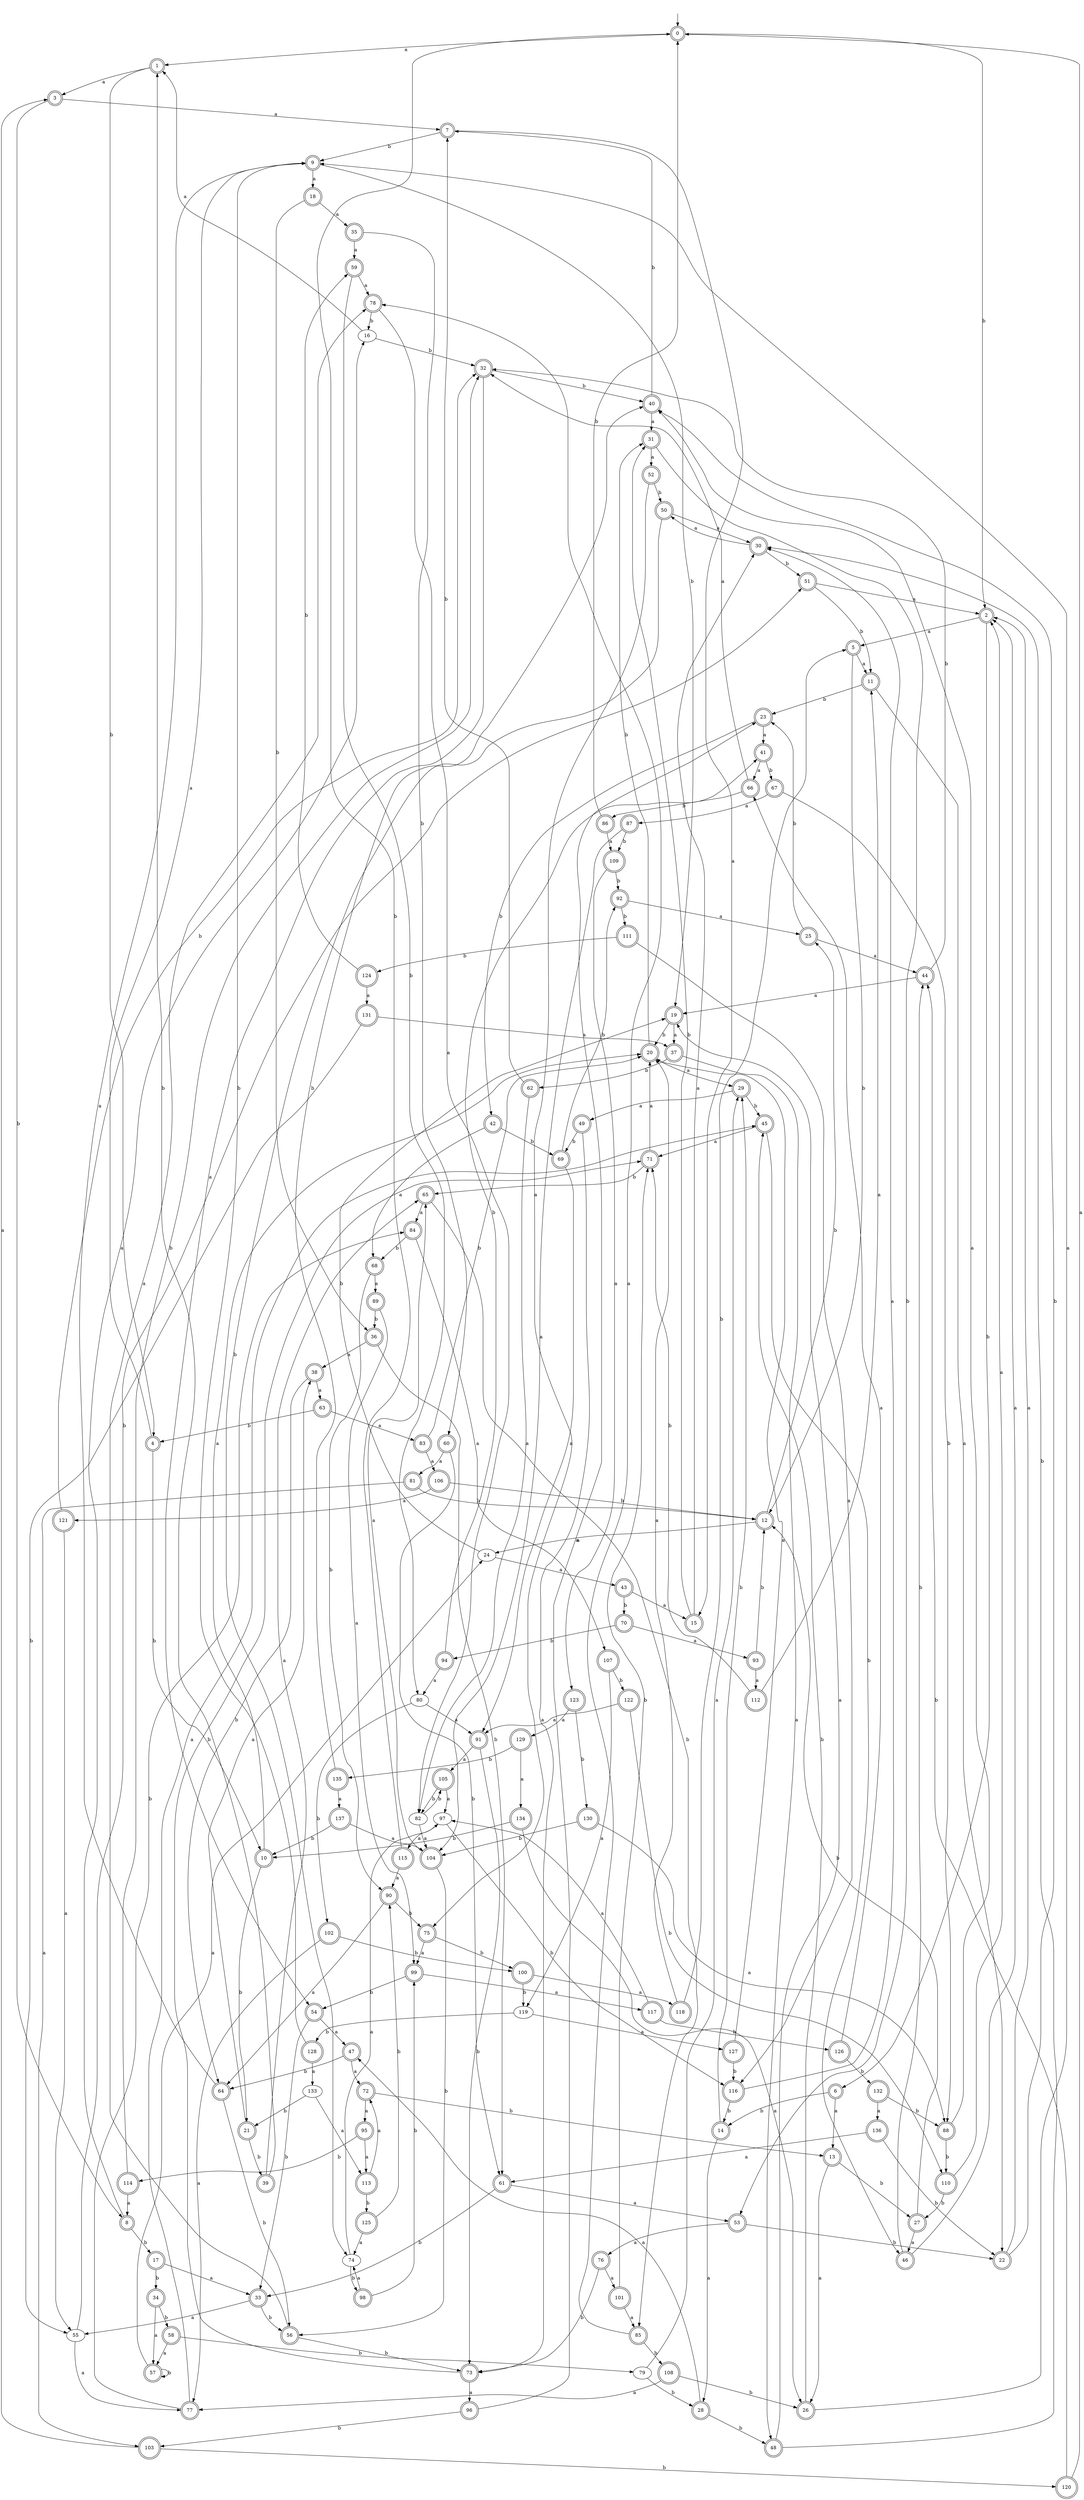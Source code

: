 digraph RandomDFA {
  __start0 [label="", shape=none];
  __start0 -> 0 [label=""];
  0 [shape=circle] [shape=doublecircle]
  0 -> 1 [label="a"]
  0 -> 2 [label="b"]
  1 [shape=doublecircle]
  1 -> 3 [label="a"]
  1 -> 4 [label="b"]
  2 [shape=doublecircle]
  2 -> 5 [label="a"]
  2 -> 6 [label="b"]
  3 [shape=doublecircle]
  3 -> 7 [label="a"]
  3 -> 8 [label="b"]
  4 [shape=doublecircle]
  4 -> 9 [label="a"]
  4 -> 10 [label="b"]
  5 [shape=doublecircle]
  5 -> 11 [label="a"]
  5 -> 12 [label="b"]
  6 [shape=doublecircle]
  6 -> 13 [label="a"]
  6 -> 14 [label="b"]
  7 [shape=doublecircle]
  7 -> 15 [label="a"]
  7 -> 9 [label="b"]
  8 [shape=doublecircle]
  8 -> 16 [label="a"]
  8 -> 17 [label="b"]
  9 [shape=doublecircle]
  9 -> 18 [label="a"]
  9 -> 19 [label="b"]
  10 [shape=doublecircle]
  10 -> 20 [label="a"]
  10 -> 21 [label="b"]
  11 [shape=doublecircle]
  11 -> 22 [label="a"]
  11 -> 23 [label="b"]
  12 [shape=doublecircle]
  12 -> 24 [label="a"]
  12 -> 25 [label="b"]
  13 [shape=doublecircle]
  13 -> 26 [label="a"]
  13 -> 27 [label="b"]
  14 [shape=doublecircle]
  14 -> 28 [label="a"]
  14 -> 29 [label="b"]
  15 [shape=doublecircle]
  15 -> 30 [label="a"]
  15 -> 31 [label="b"]
  16
  16 -> 1 [label="a"]
  16 -> 32 [label="b"]
  17 [shape=doublecircle]
  17 -> 33 [label="a"]
  17 -> 34 [label="b"]
  18 [shape=doublecircle]
  18 -> 35 [label="a"]
  18 -> 36 [label="b"]
  19 [shape=doublecircle]
  19 -> 37 [label="a"]
  19 -> 20 [label="b"]
  20 [shape=doublecircle]
  20 -> 29 [label="a"]
  20 -> 31 [label="b"]
  21 [shape=doublecircle]
  21 -> 38 [label="a"]
  21 -> 39 [label="b"]
  22 [shape=doublecircle]
  22 -> 2 [label="a"]
  22 -> 40 [label="b"]
  23 [shape=doublecircle]
  23 -> 41 [label="a"]
  23 -> 42 [label="b"]
  24
  24 -> 43 [label="a"]
  24 -> 19 [label="b"]
  25 [shape=doublecircle]
  25 -> 44 [label="a"]
  25 -> 23 [label="b"]
  26 [shape=doublecircle]
  26 -> 9 [label="a"]
  26 -> 45 [label="b"]
  27 [shape=doublecircle]
  27 -> 46 [label="a"]
  27 -> 12 [label="b"]
  28 [shape=doublecircle]
  28 -> 47 [label="a"]
  28 -> 48 [label="b"]
  29 [shape=doublecircle]
  29 -> 49 [label="a"]
  29 -> 45 [label="b"]
  30 [shape=doublecircle]
  30 -> 50 [label="a"]
  30 -> 51 [label="b"]
  31 [shape=doublecircle]
  31 -> 52 [label="a"]
  31 -> 53 [label="b"]
  32 [shape=doublecircle]
  32 -> 54 [label="a"]
  32 -> 40 [label="b"]
  33 [shape=doublecircle]
  33 -> 55 [label="a"]
  33 -> 56 [label="b"]
  34 [shape=doublecircle]
  34 -> 57 [label="a"]
  34 -> 58 [label="b"]
  35 [shape=doublecircle]
  35 -> 59 [label="a"]
  35 -> 60 [label="b"]
  36 [shape=doublecircle]
  36 -> 38 [label="a"]
  36 -> 61 [label="b"]
  37 [shape=doublecircle]
  37 -> 48 [label="a"]
  37 -> 62 [label="b"]
  38 [shape=doublecircle]
  38 -> 63 [label="a"]
  38 -> 64 [label="b"]
  39 [shape=doublecircle]
  39 -> 65 [label="a"]
  39 -> 1 [label="b"]
  40 [shape=doublecircle]
  40 -> 31 [label="a"]
  40 -> 7 [label="b"]
  41 [shape=doublecircle]
  41 -> 66 [label="a"]
  41 -> 67 [label="b"]
  42 [shape=doublecircle]
  42 -> 68 [label="a"]
  42 -> 69 [label="b"]
  43 [shape=doublecircle]
  43 -> 15 [label="a"]
  43 -> 70 [label="b"]
  44 [shape=doublecircle]
  44 -> 19 [label="a"]
  44 -> 32 [label="b"]
  45 [shape=doublecircle]
  45 -> 71 [label="a"]
  45 -> 46 [label="b"]
  46 [shape=doublecircle]
  46 -> 2 [label="a"]
  46 -> 44 [label="b"]
  47 [shape=doublecircle]
  47 -> 72 [label="a"]
  47 -> 64 [label="b"]
  48 [shape=doublecircle]
  48 -> 19 [label="a"]
  48 -> 30 [label="b"]
  49 [shape=doublecircle]
  49 -> 73 [label="a"]
  49 -> 69 [label="b"]
  50 [shape=doublecircle]
  50 -> 30 [label="a"]
  50 -> 74 [label="b"]
  51 [shape=doublecircle]
  51 -> 2 [label="a"]
  51 -> 11 [label="b"]
  52 [shape=doublecircle]
  52 -> 75 [label="a"]
  52 -> 50 [label="b"]
  53 [shape=doublecircle]
  53 -> 76 [label="a"]
  53 -> 22 [label="b"]
  54 [shape=doublecircle]
  54 -> 47 [label="a"]
  54 -> 33 [label="b"]
  55
  55 -> 77 [label="a"]
  55 -> 51 [label="b"]
  56 [shape=doublecircle]
  56 -> 78 [label="a"]
  56 -> 73 [label="b"]
  57 [shape=doublecircle]
  57 -> 24 [label="a"]
  57 -> 57 [label="b"]
  58 [shape=doublecircle]
  58 -> 57 [label="a"]
  58 -> 79 [label="b"]
  59 [shape=doublecircle]
  59 -> 78 [label="a"]
  59 -> 80 [label="b"]
  60 [shape=doublecircle]
  60 -> 81 [label="a"]
  60 -> 61 [label="b"]
  61 [shape=doublecircle]
  61 -> 53 [label="a"]
  61 -> 33 [label="b"]
  62 [shape=doublecircle]
  62 -> 82 [label="a"]
  62 -> 7 [label="b"]
  63 [shape=doublecircle]
  63 -> 83 [label="a"]
  63 -> 4 [label="b"]
  64 [shape=doublecircle]
  64 -> 9 [label="a"]
  64 -> 56 [label="b"]
  65 [shape=doublecircle]
  65 -> 84 [label="a"]
  65 -> 85 [label="b"]
  66 [shape=doublecircle]
  66 -> 32 [label="a"]
  66 -> 86 [label="b"]
  67 [shape=doublecircle]
  67 -> 87 [label="a"]
  67 -> 88 [label="b"]
  68 [shape=doublecircle]
  68 -> 89 [label="a"]
  68 -> 90 [label="b"]
  69 [shape=doublecircle]
  69 -> 91 [label="a"]
  69 -> 92 [label="b"]
  70 [shape=doublecircle]
  70 -> 93 [label="a"]
  70 -> 94 [label="b"]
  71 [shape=doublecircle]
  71 -> 20 [label="a"]
  71 -> 65 [label="b"]
  72 [shape=doublecircle]
  72 -> 95 [label="a"]
  72 -> 13 [label="b"]
  73 [shape=doublecircle]
  73 -> 96 [label="a"]
  73 -> 71 [label="b"]
  74
  74 -> 97 [label="a"]
  74 -> 98 [label="b"]
  75 [shape=doublecircle]
  75 -> 99 [label="a"]
  75 -> 100 [label="b"]
  76 [shape=doublecircle]
  76 -> 101 [label="a"]
  76 -> 73 [label="b"]
  77 [shape=doublecircle]
  77 -> 45 [label="a"]
  77 -> 84 [label="b"]
  78 [shape=doublecircle]
  78 -> 82 [label="a"]
  78 -> 16 [label="b"]
  79
  79 -> 29 [label="a"]
  79 -> 28 [label="b"]
  80
  80 -> 91 [label="a"]
  80 -> 102 [label="b"]
  81 [shape=doublecircle]
  81 -> 103 [label="a"]
  81 -> 12 [label="b"]
  82
  82 -> 104 [label="a"]
  82 -> 105 [label="b"]
  83 [shape=doublecircle]
  83 -> 106 [label="a"]
  83 -> 20 [label="b"]
  84 [shape=doublecircle]
  84 -> 107 [label="a"]
  84 -> 68 [label="b"]
  85 [shape=doublecircle]
  85 -> 78 [label="a"]
  85 -> 108 [label="b"]
  86 [shape=doublecircle]
  86 -> 109 [label="a"]
  86 -> 0 [label="b"]
  87 [shape=doublecircle]
  87 -> 104 [label="a"]
  87 -> 109 [label="b"]
  88 [shape=doublecircle]
  88 -> 40 [label="a"]
  88 -> 110 [label="b"]
  89 [shape=doublecircle]
  89 -> 99 [label="a"]
  89 -> 36 [label="b"]
  90 [shape=doublecircle]
  90 -> 64 [label="a"]
  90 -> 75 [label="b"]
  91 [shape=doublecircle]
  91 -> 105 [label="a"]
  91 -> 73 [label="b"]
  92 [shape=doublecircle]
  92 -> 25 [label="a"]
  92 -> 111 [label="b"]
  93 [shape=doublecircle]
  93 -> 112 [label="a"]
  93 -> 12 [label="b"]
  94 [shape=doublecircle]
  94 -> 80 [label="a"]
  94 -> 41 [label="b"]
  95 [shape=doublecircle]
  95 -> 113 [label="a"]
  95 -> 114 [label="b"]
  96 [shape=doublecircle]
  96 -> 23 [label="a"]
  96 -> 103 [label="b"]
  97
  97 -> 115 [label="a"]
  97 -> 116 [label="b"]
  98 [shape=doublecircle]
  98 -> 74 [label="a"]
  98 -> 99 [label="b"]
  99 [shape=doublecircle]
  99 -> 117 [label="a"]
  99 -> 54 [label="b"]
  100 [shape=doublecircle]
  100 -> 118 [label="a"]
  100 -> 119 [label="b"]
  101 [shape=doublecircle]
  101 -> 85 [label="a"]
  101 -> 71 [label="b"]
  102 [shape=doublecircle]
  102 -> 77 [label="a"]
  102 -> 100 [label="b"]
  103 [shape=doublecircle]
  103 -> 3 [label="a"]
  103 -> 120 [label="b"]
  104 [shape=doublecircle]
  104 -> 65 [label="a"]
  104 -> 56 [label="b"]
  105 [shape=doublecircle]
  105 -> 97 [label="a"]
  105 -> 82 [label="b"]
  106 [shape=doublecircle]
  106 -> 121 [label="a"]
  106 -> 12 [label="b"]
  107 [shape=doublecircle]
  107 -> 119 [label="a"]
  107 -> 122 [label="b"]
  108 [shape=doublecircle]
  108 -> 77 [label="a"]
  108 -> 26 [label="b"]
  109 [shape=doublecircle]
  109 -> 123 [label="a"]
  109 -> 92 [label="b"]
  110 [shape=doublecircle]
  110 -> 2 [label="a"]
  110 -> 27 [label="b"]
  111 [shape=doublecircle]
  111 -> 116 [label="a"]
  111 -> 124 [label="b"]
  112 [shape=doublecircle]
  112 -> 11 [label="a"]
  112 -> 71 [label="b"]
  113 [shape=doublecircle]
  113 -> 72 [label="a"]
  113 -> 125 [label="b"]
  114 [shape=doublecircle]
  114 -> 8 [label="a"]
  114 -> 32 [label="b"]
  115 [shape=doublecircle]
  115 -> 90 [label="a"]
  115 -> 0 [label="b"]
  116 [shape=doublecircle]
  116 -> 30 [label="a"]
  116 -> 14 [label="b"]
  117 [shape=doublecircle]
  117 -> 97 [label="a"]
  117 -> 126 [label="b"]
  118 [shape=doublecircle]
  118 -> 20 [label="a"]
  118 -> 5 [label="b"]
  119
  119 -> 127 [label="a"]
  119 -> 128 [label="b"]
  120 [shape=doublecircle]
  120 -> 0 [label="a"]
  120 -> 44 [label="b"]
  121 [shape=doublecircle]
  121 -> 55 [label="a"]
  121 -> 32 [label="b"]
  122 [shape=doublecircle]
  122 -> 91 [label="a"]
  122 -> 110 [label="b"]
  123 [shape=doublecircle]
  123 -> 129 [label="a"]
  123 -> 130 [label="b"]
  124 [shape=doublecircle]
  124 -> 131 [label="a"]
  124 -> 59 [label="b"]
  125 [shape=doublecircle]
  125 -> 74 [label="a"]
  125 -> 90 [label="b"]
  126 [shape=doublecircle]
  126 -> 66 [label="a"]
  126 -> 132 [label="b"]
  127 [shape=doublecircle]
  127 -> 20 [label="a"]
  127 -> 116 [label="b"]
  128 [shape=doublecircle]
  128 -> 133 [label="a"]
  128 -> 9 [label="b"]
  129 [shape=doublecircle]
  129 -> 134 [label="a"]
  129 -> 135 [label="b"]
  130 [shape=doublecircle]
  130 -> 88 [label="a"]
  130 -> 104 [label="b"]
  131 [shape=doublecircle]
  131 -> 37 [label="a"]
  131 -> 55 [label="b"]
  132 [shape=doublecircle]
  132 -> 136 [label="a"]
  132 -> 88 [label="b"]
  133
  133 -> 113 [label="a"]
  133 -> 21 [label="b"]
  134 [shape=doublecircle]
  134 -> 26 [label="a"]
  134 -> 10 [label="b"]
  135 [shape=doublecircle]
  135 -> 137 [label="a"]
  135 -> 40 [label="b"]
  136 [shape=doublecircle]
  136 -> 61 [label="a"]
  136 -> 22 [label="b"]
  137 [shape=doublecircle]
  137 -> 104 [label="a"]
  137 -> 10 [label="b"]
}
